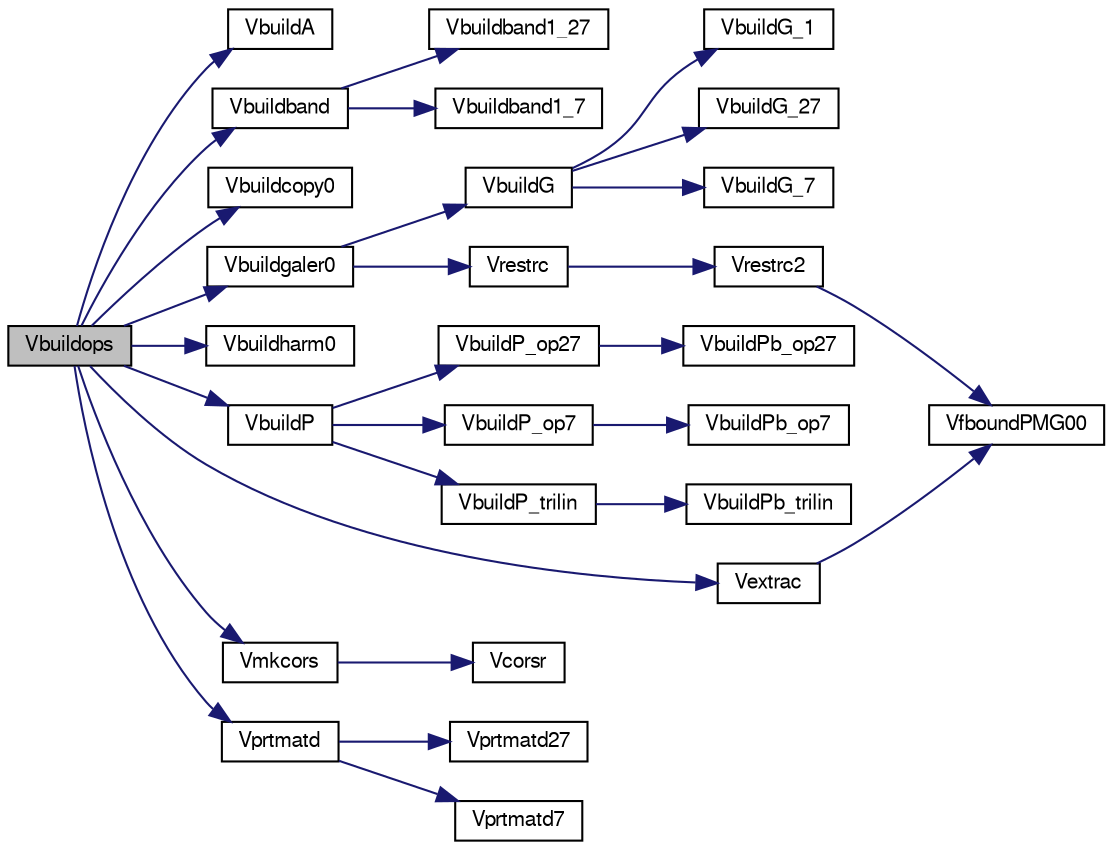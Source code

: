 digraph G
{
  edge [fontname="FreeSans",fontsize="10",labelfontname="FreeSans",labelfontsize="10"];
  node [fontname="FreeSans",fontsize="10",shape=record];
  rankdir=LR;
  Node1 [label="Vbuildops",height=0.2,width=0.4,color="black", fillcolor="grey75", style="filled" fontcolor="black"];
  Node1 -> Node2 [color="midnightblue",fontsize="10",style="solid",fontname="FreeSans"];
  Node2 [label="VbuildA",height=0.2,width=0.4,color="black", fillcolor="white", style="filled",URL="$group___p_m_g_c.html#ga4411348a3f410ffabb97676b3d9a3553",tooltip="Build the Laplacian."];
  Node1 -> Node3 [color="midnightblue",fontsize="10",style="solid",fontname="FreeSans"];
  Node3 [label="Vbuildband",height=0.2,width=0.4,color="black", fillcolor="white", style="filled",URL="$group___p_m_g_c.html#ga2df5349f181d18f4c8760d154face9a9",tooltip="Banded matrix builder."];
  Node3 -> Node4 [color="midnightblue",fontsize="10",style="solid",fontname="FreeSans"];
  Node4 [label="Vbuildband1_27",height=0.2,width=0.4,color="black", fillcolor="white", style="filled",URL="$build_bd_8c.html#abf0d453e08d0c6dfebb595859dbf0098",tooltip="Build the operator in banded form given the 27-diagonal form."];
  Node3 -> Node5 [color="midnightblue",fontsize="10",style="solid",fontname="FreeSans"];
  Node5 [label="Vbuildband1_7",height=0.2,width=0.4,color="black", fillcolor="white", style="filled",URL="$build_bd_8c.html#aa79790a186b5be89c21c28b397de7a1f",tooltip="Build the operator in banded form given the 7-diagonal form."];
  Node1 -> Node6 [color="midnightblue",fontsize="10",style="solid",fontname="FreeSans"];
  Node6 [label="Vbuildcopy0",height=0.2,width=0.4,color="black", fillcolor="white", style="filled",URL="$mgsubd_8c.html#af869cb57ae08d0bcdaf96f5ee29c701a",tooltip="Produce information for a coarser grid. Also harmonically average the problem coefficients."];
  Node1 -> Node7 [color="midnightblue",fontsize="10",style="solid",fontname="FreeSans"];
  Node7 [label="Vbuildgaler0",height=0.2,width=0.4,color="black", fillcolor="white", style="filled",URL="$mgsubd_8c.html#a62a30dba6efce38b05339176da1c0a4c",tooltip="Form the Galerkin coarse grid system."];
  Node7 -> Node8 [color="midnightblue",fontsize="10",style="solid",fontname="FreeSans"];
  Node8 [label="VbuildG",height=0.2,width=0.4,color="black", fillcolor="white", style="filled",URL="$group___p_m_g_c.html#gacb8c5c7b632956199f40dbb3c24e65b7",tooltip="Build Galerkin matrix structures."];
  Node8 -> Node9 [color="midnightblue",fontsize="10",style="solid",fontname="FreeSans"];
  Node9 [label="VbuildG_1",height=0.2,width=0.4,color="black", fillcolor="white", style="filled",URL="$build_gd_8c.html#abcd209cd0339d65e0c4f24fb77432f0a",tooltip="Computes a 27-point galerkin coarse grid matrix from a 1-point (i.e., diagonal) fine grid matrix..."];
  Node8 -> Node10 [color="midnightblue",fontsize="10",style="solid",fontname="FreeSans"];
  Node10 [label="VbuildG_27",height=0.2,width=0.4,color="black", fillcolor="white", style="filled",URL="$build_gd_8c.html#acaefec47c6b56c0261871cfd325c0c6c",tooltip="Compute a 27-point galerkin coarse grid matrix from a 27-point fine grid matrix."];
  Node8 -> Node11 [color="midnightblue",fontsize="10",style="solid",fontname="FreeSans"];
  Node11 [label="VbuildG_7",height=0.2,width=0.4,color="black", fillcolor="white", style="filled",URL="$build_gd_8c.html#a2205f426f8fede18209c76a53bb7755d",tooltip="Computes a 27-point galerkin coarse grid matrix from a 7-point fine grid matrix."];
  Node7 -> Node12 [color="midnightblue",fontsize="10",style="solid",fontname="FreeSans"];
  Node12 [label="Vrestrc",height=0.2,width=0.4,color="black", fillcolor="white", style="filled",URL="$matvecd_8c.html#a5272299e7e280af7f61a1e6e25e1c3df",tooltip="Apply the restriction operator."];
  Node12 -> Node13 [color="midnightblue",fontsize="10",style="solid",fontname="FreeSans"];
  Node13 [label="Vrestrc2",height=0.2,width=0.4,color="black", fillcolor="white", style="filled",URL="$matvecd_8c.html#ade0953634c3377d24922b80b9351c8b5"];
  Node13 -> Node14 [color="midnightblue",fontsize="10",style="solid",fontname="FreeSans"];
  Node14 [label="VfboundPMG00",height=0.2,width=0.4,color="black", fillcolor="white", style="filled",URL="$mikpckd_8c.html#a2f39f931c001e4b36034361835d60c25",tooltip="Initialize a grid function to have a zero boundary value."];
  Node1 -> Node15 [color="midnightblue",fontsize="10",style="solid",fontname="FreeSans"];
  Node15 [label="Vbuildharm0",height=0.2,width=0.4,color="black", fillcolor="white", style="filled",URL="$mgsubd_8c.html#a4f4dcc0a2765d36043baf84339622b61",tooltip="Produce information for a coarser grid. Also harmonically average the problem coefficients."];
  Node1 -> Node16 [color="midnightblue",fontsize="10",style="solid",fontname="FreeSans"];
  Node16 [label="VbuildP",height=0.2,width=0.4,color="black", fillcolor="white", style="filled",URL="$group___p_m_g_c.html#ga7de05fbf33504a49c87628ef9a58b26f",tooltip="Builds prolongation matrix."];
  Node16 -> Node17 [color="midnightblue",fontsize="10",style="solid",fontname="FreeSans"];
  Node17 [label="VbuildP_op27",height=0.2,width=0.4,color="black", fillcolor="white", style="filled",URL="$build_pd_8c.html#a775b86e4fe7b789c681a970083b57301"];
  Node17 -> Node18 [color="midnightblue",fontsize="10",style="solid",fontname="FreeSans"];
  Node18 [label="VbuildPb_op27",height=0.2,width=0.4,color="black", fillcolor="white", style="filled",URL="$build_pd_8c.html#a307a957d3598e95ac811c574e6b23c77"];
  Node16 -> Node19 [color="midnightblue",fontsize="10",style="solid",fontname="FreeSans"];
  Node19 [label="VbuildP_op7",height=0.2,width=0.4,color="black", fillcolor="white", style="filled",URL="$build_pd_8c.html#ae1ee9579326c9f27150190b9f07dd098"];
  Node19 -> Node20 [color="midnightblue",fontsize="10",style="solid",fontname="FreeSans"];
  Node20 [label="VbuildPb_op7",height=0.2,width=0.4,color="black", fillcolor="white", style="filled",URL="$build_pd_8c.html#a239090c5a21ba15500d3822fb02a20fb"];
  Node16 -> Node21 [color="midnightblue",fontsize="10",style="solid",fontname="FreeSans"];
  Node21 [label="VbuildP_trilin",height=0.2,width=0.4,color="black", fillcolor="white", style="filled",URL="$build_pd_8c.html#ab61d3759bb7237f82ec681b016b63c10"];
  Node21 -> Node22 [color="midnightblue",fontsize="10",style="solid",fontname="FreeSans"];
  Node22 [label="VbuildPb_trilin",height=0.2,width=0.4,color="black", fillcolor="white", style="filled",URL="$build_pd_8c.html#a483e139344e16bf6e514b4a10f597067"];
  Node1 -> Node23 [color="midnightblue",fontsize="10",style="solid",fontname="FreeSans"];
  Node23 [label="Vextrac",height=0.2,width=0.4,color="black", fillcolor="white", style="filled",URL="$matvecd_8c.html#a9798c5bf4affd45e209db9f2bbef8988",tooltip="Simple injection of a fine grid function into coarse grid."];
  Node23 -> Node14 [color="midnightblue",fontsize="10",style="solid",fontname="FreeSans"];
  Node1 -> Node24 [color="midnightblue",fontsize="10",style="solid",fontname="FreeSans"];
  Node24 [label="Vmkcors",height=0.2,width=0.4,color="black", fillcolor="white", style="filled",URL="$mgsubd_8c.html#a991b3b9403010f02c64fcb2fedf7dd0a",tooltip="Coarsen a grid Compute the number of grid points in the coarser grid, given the number of grid points..."];
  Node24 -> Node25 [color="midnightblue",fontsize="10",style="solid",fontname="FreeSans"];
  Node25 [label="Vcorsr",height=0.2,width=0.4,color="black", fillcolor="white", style="filled",URL="$mgsubd_8c.html#ad3ea2f62646e015feb883b784f747b44",tooltip="Coarsen a grid Compute the number of grid points in the coarser grid, given the number of grid points..."];
  Node1 -> Node26 [color="midnightblue",fontsize="10",style="solid",fontname="FreeSans"];
  Node26 [label="Vprtmatd",height=0.2,width=0.4,color="black", fillcolor="white", style="filled",URL="$mikpckd_8c.html#a42cd5e41db1a0e2676cd63a292dc6284"];
  Node26 -> Node27 [color="midnightblue",fontsize="10",style="solid",fontname="FreeSans"];
  Node27 [label="Vprtmatd27",height=0.2,width=0.4,color="black", fillcolor="white", style="filled",URL="$mikpckd_8c.html#af7209a810d264ba210ccffbf2bd8ab1f"];
  Node26 -> Node28 [color="midnightblue",fontsize="10",style="solid",fontname="FreeSans"];
  Node28 [label="Vprtmatd7",height=0.2,width=0.4,color="black", fillcolor="white", style="filled",URL="$mikpckd_8c.html#a701817666d03370c06f4a0522c48265a"];
}
